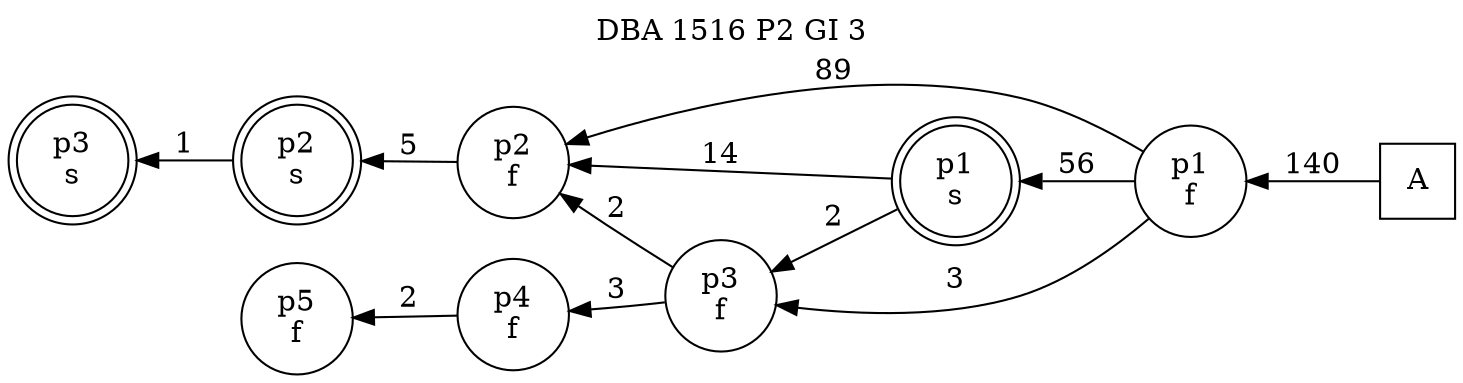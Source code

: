 digraph DBA_1516_P2_GI_3_GOOD {
labelloc="tl"
label= " DBA 1516 P2 GI 3 "
rankdir="RL";
graph [ size=" 10 , 10 !"]

"A" [shape="square" label="A"]
"p1_f" [shape="circle" label="p1
f"]
"p2_f" [shape="circle" label="p2
f"]
"p1_s" [shape="doublecircle" label="p1
s"]
"p3_f" [shape="circle" label="p3
f"]
"p4_f" [shape="circle" label="p4
f"]
"p5_f" [shape="circle" label="p5
f"]
"p2_s" [shape="doublecircle" label="p2
s"]
"p3_s" [shape="doublecircle" label="p3
s"]
"A" -> "p1_f" [ label=140]
"p1_f" -> "p2_f" [ label=89]
"p1_f" -> "p1_s" [ label=56]
"p1_f" -> "p3_f" [ label=3]
"p2_f" -> "p2_s" [ label=5]
"p1_s" -> "p2_f" [ label=14]
"p1_s" -> "p3_f" [ label=2]
"p3_f" -> "p2_f" [ label=2]
"p3_f" -> "p4_f" [ label=3]
"p4_f" -> "p5_f" [ label=2]
"p2_s" -> "p3_s" [ label=1]
}

